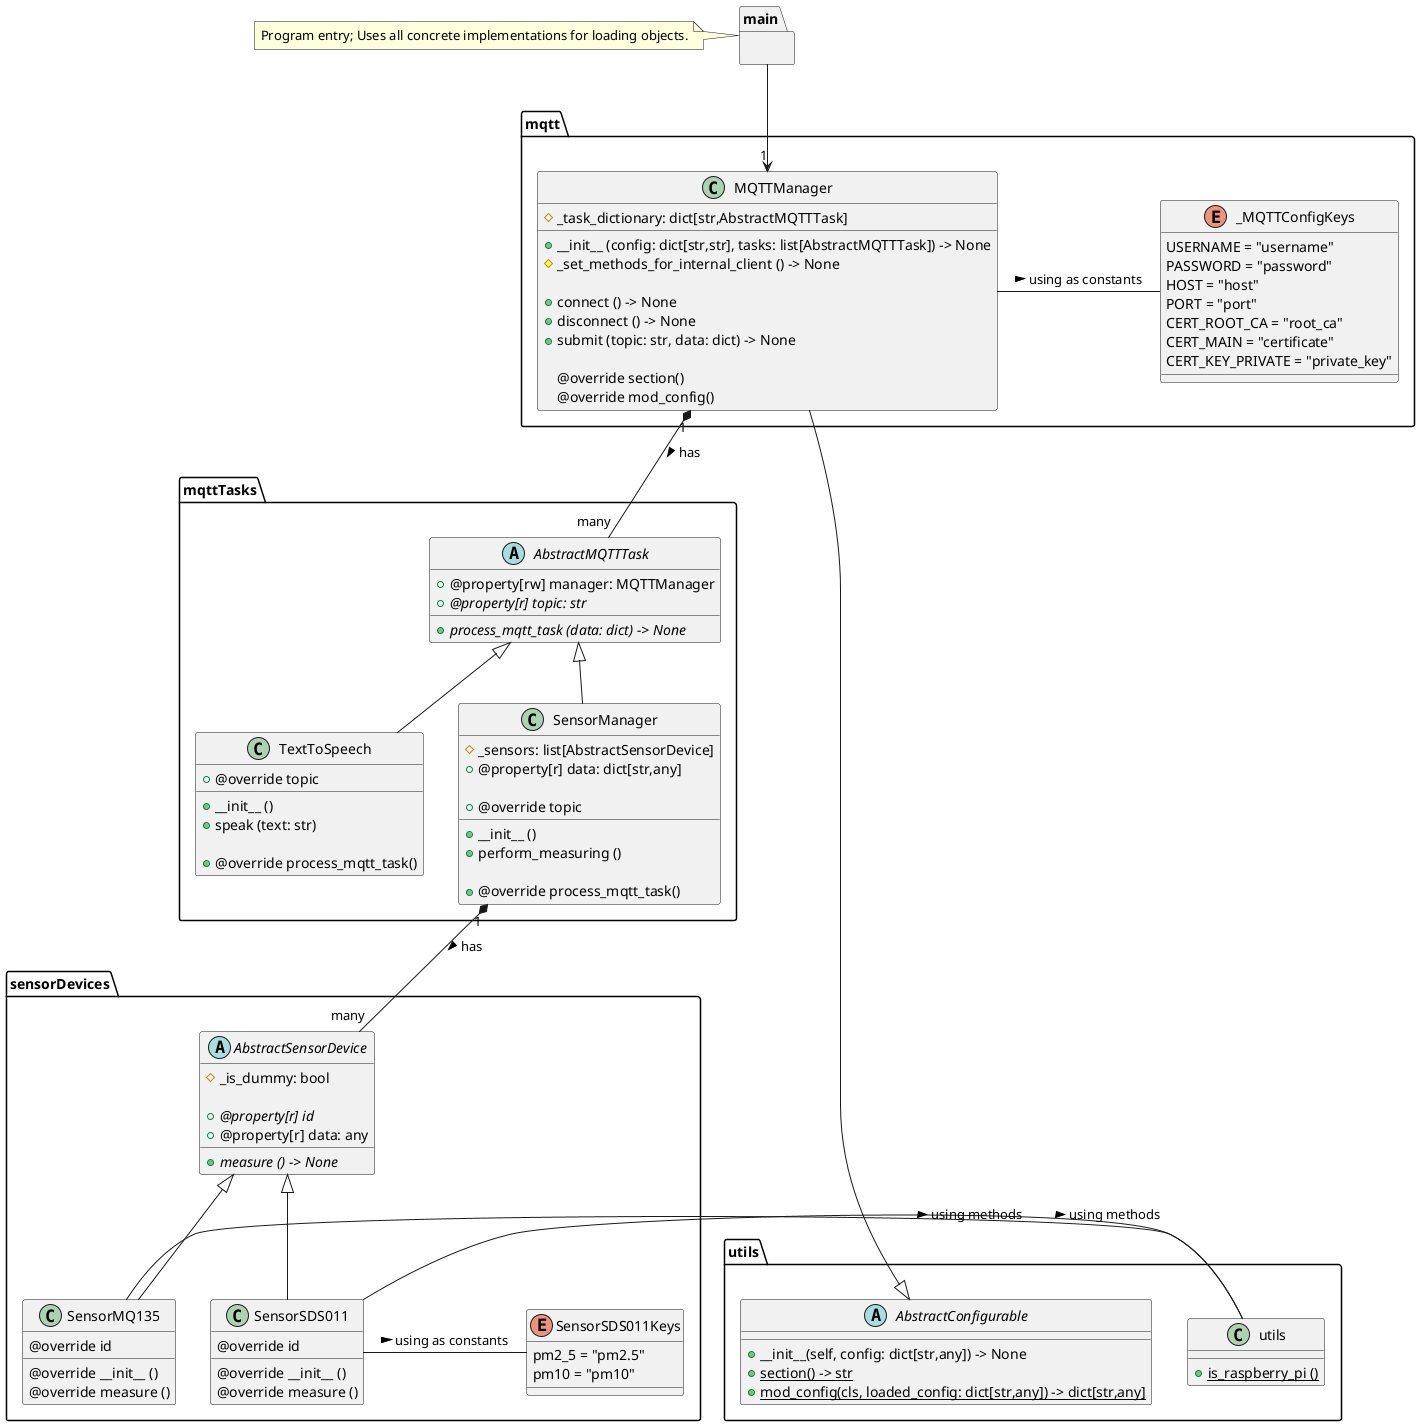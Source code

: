 @startuml
'https://plantuml.com/class-diagram


package utils {
    abstract class AbstractConfigurable {
        + __init__(self, config: dict[str,any]) -> None
        + {static} section() -> str
        + {static} mod_config(cls, loaded_config: dict[str,any]) -> dict[str,any]
    }

    class utils {
        + {static} is_raspberry_pi ()
    }
}

package sensorDevices {
    abstract class AbstractSensorDevice {
        # _is_dummy: bool

        + @property[r] {abstract} id
        + @property[r] data: any

        + {abstract} measure () -> None
    }

    class SensorMQ135 {
        @override id

        @override __init__ ()
        @override measure ()
    }
    AbstractSensorDevice <|-- SensorMQ135
    SensorMQ135 - utils.utils: using methods >

    class SensorSDS011 {
        @override id

        @override __init__ ()
        @override measure ()
    }
    AbstractSensorDevice <|-- SensorSDS011
    SensorSDS011 - utils.utils: using methods >

    enum SensorSDS011Keys {
        pm2_5 = "pm2.5"
        pm10 = "pm10"
    }
    SensorSDS011 - SensorSDS011Keys: using as constants >
}

package mqttTasks {
    abstract class AbstractMQTTTask {
        + @property[rw] manager: MQTTManager
        + @property[r] {abstract} topic: str

        + {abstract} process_mqtt_task (data: dict) -> None
    }

    class TextToSpeech {
        + @override topic

        + __init__ ()
        + speak (text: str)

        + @override process_mqtt_task()
    }
    AbstractMQTTTask <|-- TextToSpeech

    class SensorManager {
        # _sensors: list[AbstractSensorDevice]
        + @property[r] data: dict[str,any]

        + @override topic

        + __init__ ()
        + perform_measuring ()

        + @override process_mqtt_task()
    }
    AbstractMQTTTask <|-- SensorManager
}
mqttTasks.SensorManager "1" *-- "many" sensorDevices.AbstractSensorDevice : has >

package mqtt {
    class MQTTManager {
        # _task_dictionary: dict[str,AbstractMQTTTask]

        + __init__ (config: dict[str,str], tasks: list[AbstractMQTTTask]) -> None
        # _set_methods_for_internal_client () -> None

        + connect () -> None
        + disconnect () -> None
        + submit (topic: str, data: dict) -> None

        @override section()
        @override mod_config()
    }
    utils.AbstractConfigurable <|-- MQTTManager

    enum _MQTTConfigKeys {
        USERNAME = "username"
        PASSWORD = "password"
        HOST = "host"
        PORT = "port"
        CERT_ROOT_CA = "root_ca"
        CERT_MAIN = "certificate"
        CERT_KEY_PRIVATE = "private_key"
    }
    MQTTManager - _MQTTConfigKeys: using as constants >
}
mqtt.MQTTManager "1" *-- "many" mqttTasks.AbstractMQTTTask : has >

package main {

}
note left of main: Program entry; Uses all concrete implementations for loading objects.
main --> "1" mqtt.MQTTManager

@enduml
